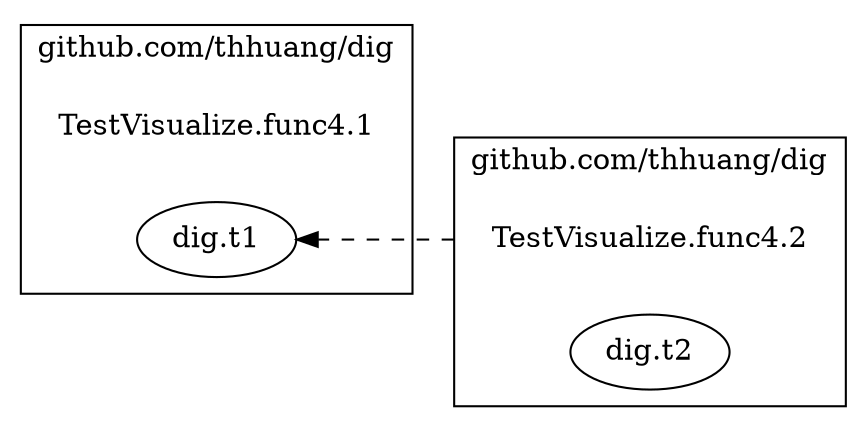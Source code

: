 digraph {
	rankdir=RL;
	graph [compound=true];
	
		subgraph cluster_0 {
			label = "github.com/thhuang/dig";
			constructor_0 [shape=plaintext label="TestVisualize.func4.1"];
			
			"dig.t1" [label=<dig.t1>];
			
		}
		
		
		subgraph cluster_1 {
			label = "github.com/thhuang/dig";
			constructor_1 [shape=plaintext label="TestVisualize.func4.2"];
			
			"dig.t2" [label=<dig.t2>];
			
		}
		
			constructor_1 -> "dig.t1" [ltail=cluster_1 style=dashed];
		
		
	
}